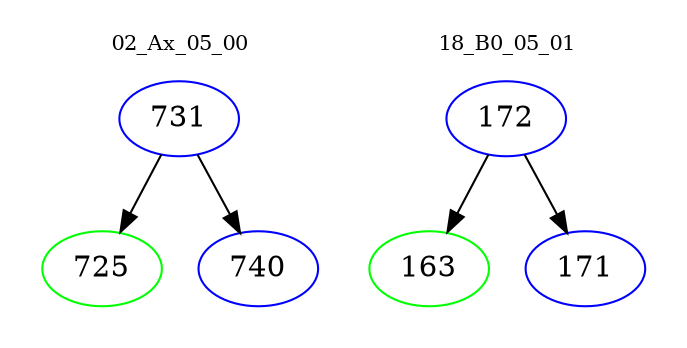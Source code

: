 digraph{
subgraph cluster_0 {
color = white
label = "02_Ax_05_00";
fontsize=10;
T0_731 [label="731", color="blue"]
T0_731 -> T0_725 [color="black"]
T0_725 [label="725", color="green"]
T0_731 -> T0_740 [color="black"]
T0_740 [label="740", color="blue"]
}
subgraph cluster_1 {
color = white
label = "18_B0_05_01";
fontsize=10;
T1_172 [label="172", color="blue"]
T1_172 -> T1_163 [color="black"]
T1_163 [label="163", color="green"]
T1_172 -> T1_171 [color="black"]
T1_171 [label="171", color="blue"]
}
}
